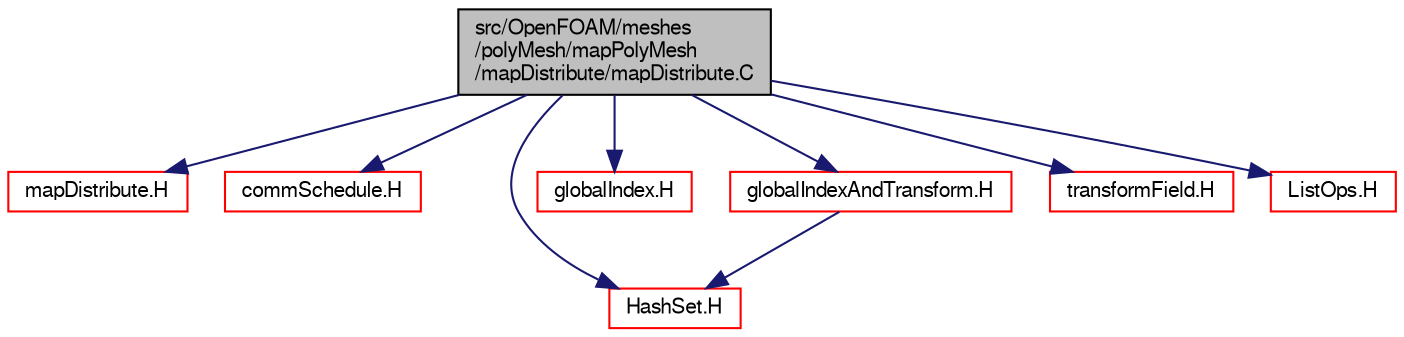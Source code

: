 digraph "src/OpenFOAM/meshes/polyMesh/mapPolyMesh/mapDistribute/mapDistribute.C"
{
  bgcolor="transparent";
  edge [fontname="FreeSans",fontsize="10",labelfontname="FreeSans",labelfontsize="10"];
  node [fontname="FreeSans",fontsize="10",shape=record];
  Node0 [label="src/OpenFOAM/meshes\l/polyMesh/mapPolyMesh\l/mapDistribute/mapDistribute.C",height=0.2,width=0.4,color="black", fillcolor="grey75", style="filled", fontcolor="black"];
  Node0 -> Node1 [color="midnightblue",fontsize="10",style="solid",fontname="FreeSans"];
  Node1 [label="mapDistribute.H",height=0.2,width=0.4,color="red",URL="$a11576.html"];
  Node0 -> Node168 [color="midnightblue",fontsize="10",style="solid",fontname="FreeSans"];
  Node168 [label="commSchedule.H",height=0.2,width=0.4,color="red",URL="$a12116.html"];
  Node0 -> Node154 [color="midnightblue",fontsize="10",style="solid",fontname="FreeSans"];
  Node154 [label="HashSet.H",height=0.2,width=0.4,color="red",URL="$a08471.html"];
  Node0 -> Node169 [color="midnightblue",fontsize="10",style="solid",fontname="FreeSans"];
  Node169 [label="globalIndex.H",height=0.2,width=0.4,color="red",URL="$a11522.html"];
  Node0 -> Node171 [color="midnightblue",fontsize="10",style="solid",fontname="FreeSans"];
  Node171 [label="globalIndexAndTransform.H",height=0.2,width=0.4,color="red",URL="$a12317.html"];
  Node171 -> Node154 [color="midnightblue",fontsize="10",style="solid",fontname="FreeSans"];
  Node0 -> Node238 [color="midnightblue",fontsize="10",style="solid",fontname="FreeSans"];
  Node238 [label="transformField.H",height=0.2,width=0.4,color="red",URL="$a09734.html",tooltip="Spatial transformation functions for primitive fields. "];
  Node0 -> Node108 [color="midnightblue",fontsize="10",style="solid",fontname="FreeSans"];
  Node108 [label="ListOps.H",height=0.2,width=0.4,color="red",URL="$a08687.html",tooltip="Various functions to operate on Lists. "];
}
